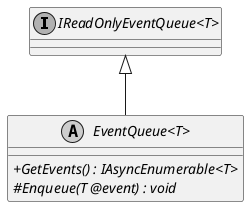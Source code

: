 @startuml
skinparam monochrome true
skinparam classAttributeIconSize 0

interface "IReadOnlyEventQueue<T>"

abstract class "EventQueue<T>" {
    + {abstract} GetEvents() : IAsyncEnumerable<T>
    # {abstract} Enqueue(T @event) : void
}

"IReadOnlyEventQueue<T>" <|-- "EventQueue<T>"
@enduml
